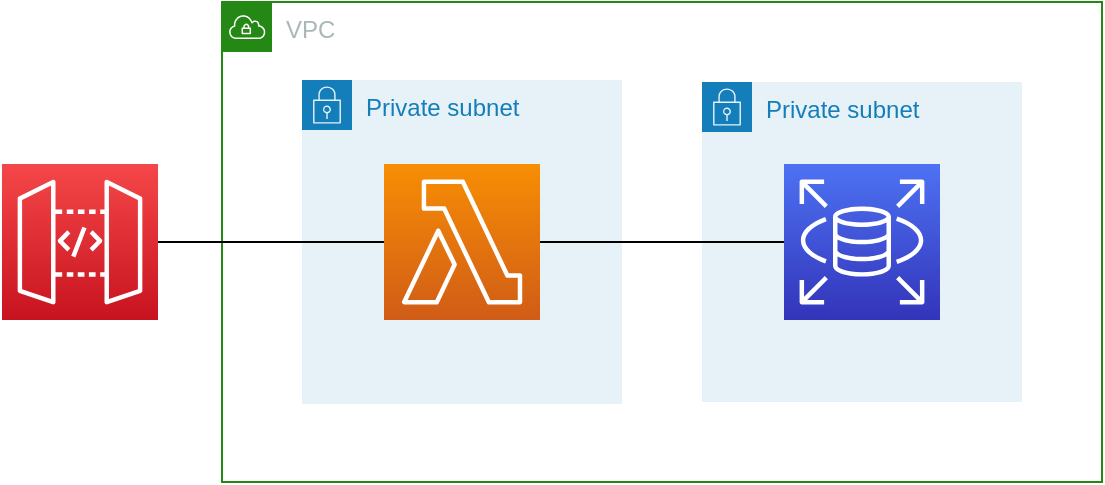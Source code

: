 <mxfile version="13.1.3" type="device"><diagram id="s809MtsnY7g0ejInUFVC" name="Page-1"><mxGraphModel dx="927" dy="661" grid="1" gridSize="10" guides="1" tooltips="1" connect="1" arrows="1" fold="1" page="1" pageScale="1" pageWidth="827" pageHeight="1169" math="0" shadow="0"><root><mxCell id="0"/><mxCell id="1" parent="0"/><mxCell id="FDVjms15EO4NWEJQvmCG-7" value="" style="group" vertex="1" connectable="0" parent="1"><mxGeometry x="240" y="119" width="160" height="162" as="geometry"/></mxCell><mxCell id="FDVjms15EO4NWEJQvmCG-6" value="Private subnet" style="points=[[0,0],[0.25,0],[0.5,0],[0.75,0],[1,0],[1,0.25],[1,0.5],[1,0.75],[1,1],[0.75,1],[0.5,1],[0.25,1],[0,1],[0,0.75],[0,0.5],[0,0.25]];outlineConnect=0;gradientColor=none;html=1;whiteSpace=wrap;fontSize=12;fontStyle=0;shape=mxgraph.aws4.group;grIcon=mxgraph.aws4.group_security_group;grStroke=0;strokeColor=#147EBA;fillColor=#E6F2F8;verticalAlign=top;align=left;spacingLeft=30;fontColor=#147EBA;dashed=0;" vertex="1" parent="FDVjms15EO4NWEJQvmCG-7"><mxGeometry width="160" height="162" as="geometry"/></mxCell><mxCell id="FDVjms15EO4NWEJQvmCG-2" value="" style="outlineConnect=0;fontColor=#232F3E;gradientColor=#F78E04;gradientDirection=north;fillColor=#D05C17;strokeColor=#ffffff;dashed=0;verticalLabelPosition=bottom;verticalAlign=top;align=center;html=1;fontSize=12;fontStyle=0;aspect=fixed;shape=mxgraph.aws4.resourceIcon;resIcon=mxgraph.aws4.lambda;" vertex="1" parent="FDVjms15EO4NWEJQvmCG-7"><mxGeometry x="41" y="42" width="78" height="78" as="geometry"/></mxCell><mxCell id="FDVjms15EO4NWEJQvmCG-4" value="VPC" style="points=[[0,0],[0.25,0],[0.5,0],[0.75,0],[1,0],[1,0.25],[1,0.5],[1,0.75],[1,1],[0.75,1],[0.5,1],[0.25,1],[0,1],[0,0.75],[0,0.5],[0,0.25]];outlineConnect=0;gradientColor=none;html=1;whiteSpace=wrap;fontSize=12;fontStyle=0;shape=mxgraph.aws4.group;grIcon=mxgraph.aws4.group_vpc;strokeColor=#248814;fillColor=none;verticalAlign=top;align=left;spacingLeft=30;fontColor=#AAB7B8;dashed=0;" vertex="1" parent="1"><mxGeometry x="200" y="80" width="440" height="240" as="geometry"/></mxCell><mxCell id="FDVjms15EO4NWEJQvmCG-11" style="edgeStyle=orthogonalEdgeStyle;rounded=0;orthogonalLoop=1;jettySize=auto;html=1;endArrow=none;endFill=0;" edge="1" parent="1" source="FDVjms15EO4NWEJQvmCG-3" target="FDVjms15EO4NWEJQvmCG-2"><mxGeometry relative="1" as="geometry"/></mxCell><mxCell id="FDVjms15EO4NWEJQvmCG-3" value="" style="outlineConnect=0;fontColor=#232F3E;gradientColor=#F54749;gradientDirection=north;fillColor=#C7131F;strokeColor=#ffffff;dashed=0;verticalLabelPosition=bottom;verticalAlign=top;align=center;html=1;fontSize=12;fontStyle=0;aspect=fixed;shape=mxgraph.aws4.resourceIcon;resIcon=mxgraph.aws4.api_gateway;" vertex="1" parent="1"><mxGeometry x="90" y="161" width="78" height="78" as="geometry"/></mxCell><mxCell id="FDVjms15EO4NWEJQvmCG-8" value="" style="group" vertex="1" connectable="0" parent="1"><mxGeometry x="440" y="120" width="160" height="160" as="geometry"/></mxCell><mxCell id="FDVjms15EO4NWEJQvmCG-5" value="Private subnet" style="points=[[0,0],[0.25,0],[0.5,0],[0.75,0],[1,0],[1,0.25],[1,0.5],[1,0.75],[1,1],[0.75,1],[0.5,1],[0.25,1],[0,1],[0,0.75],[0,0.5],[0,0.25]];outlineConnect=0;gradientColor=none;html=1;whiteSpace=wrap;fontSize=12;fontStyle=0;shape=mxgraph.aws4.group;grIcon=mxgraph.aws4.group_security_group;grStroke=0;strokeColor=#147EBA;fillColor=#E6F2F8;verticalAlign=top;align=left;spacingLeft=30;fontColor=#147EBA;dashed=0;" vertex="1" parent="FDVjms15EO4NWEJQvmCG-8"><mxGeometry width="160" height="160" as="geometry"/></mxCell><mxCell id="FDVjms15EO4NWEJQvmCG-1" value="" style="outlineConnect=0;fontColor=#232F3E;gradientColor=#4D72F3;gradientDirection=north;fillColor=#3334B9;strokeColor=#ffffff;dashed=0;verticalLabelPosition=bottom;verticalAlign=top;align=center;html=1;fontSize=12;fontStyle=0;aspect=fixed;shape=mxgraph.aws4.resourceIcon;resIcon=mxgraph.aws4.rds;" vertex="1" parent="FDVjms15EO4NWEJQvmCG-8"><mxGeometry x="41" y="41" width="78" height="78" as="geometry"/></mxCell><mxCell id="FDVjms15EO4NWEJQvmCG-10" style="edgeStyle=orthogonalEdgeStyle;rounded=0;orthogonalLoop=1;jettySize=auto;html=1;endArrow=none;endFill=0;" edge="1" parent="1" source="FDVjms15EO4NWEJQvmCG-2" target="FDVjms15EO4NWEJQvmCG-1"><mxGeometry relative="1" as="geometry"/></mxCell></root></mxGraphModel></diagram></mxfile>